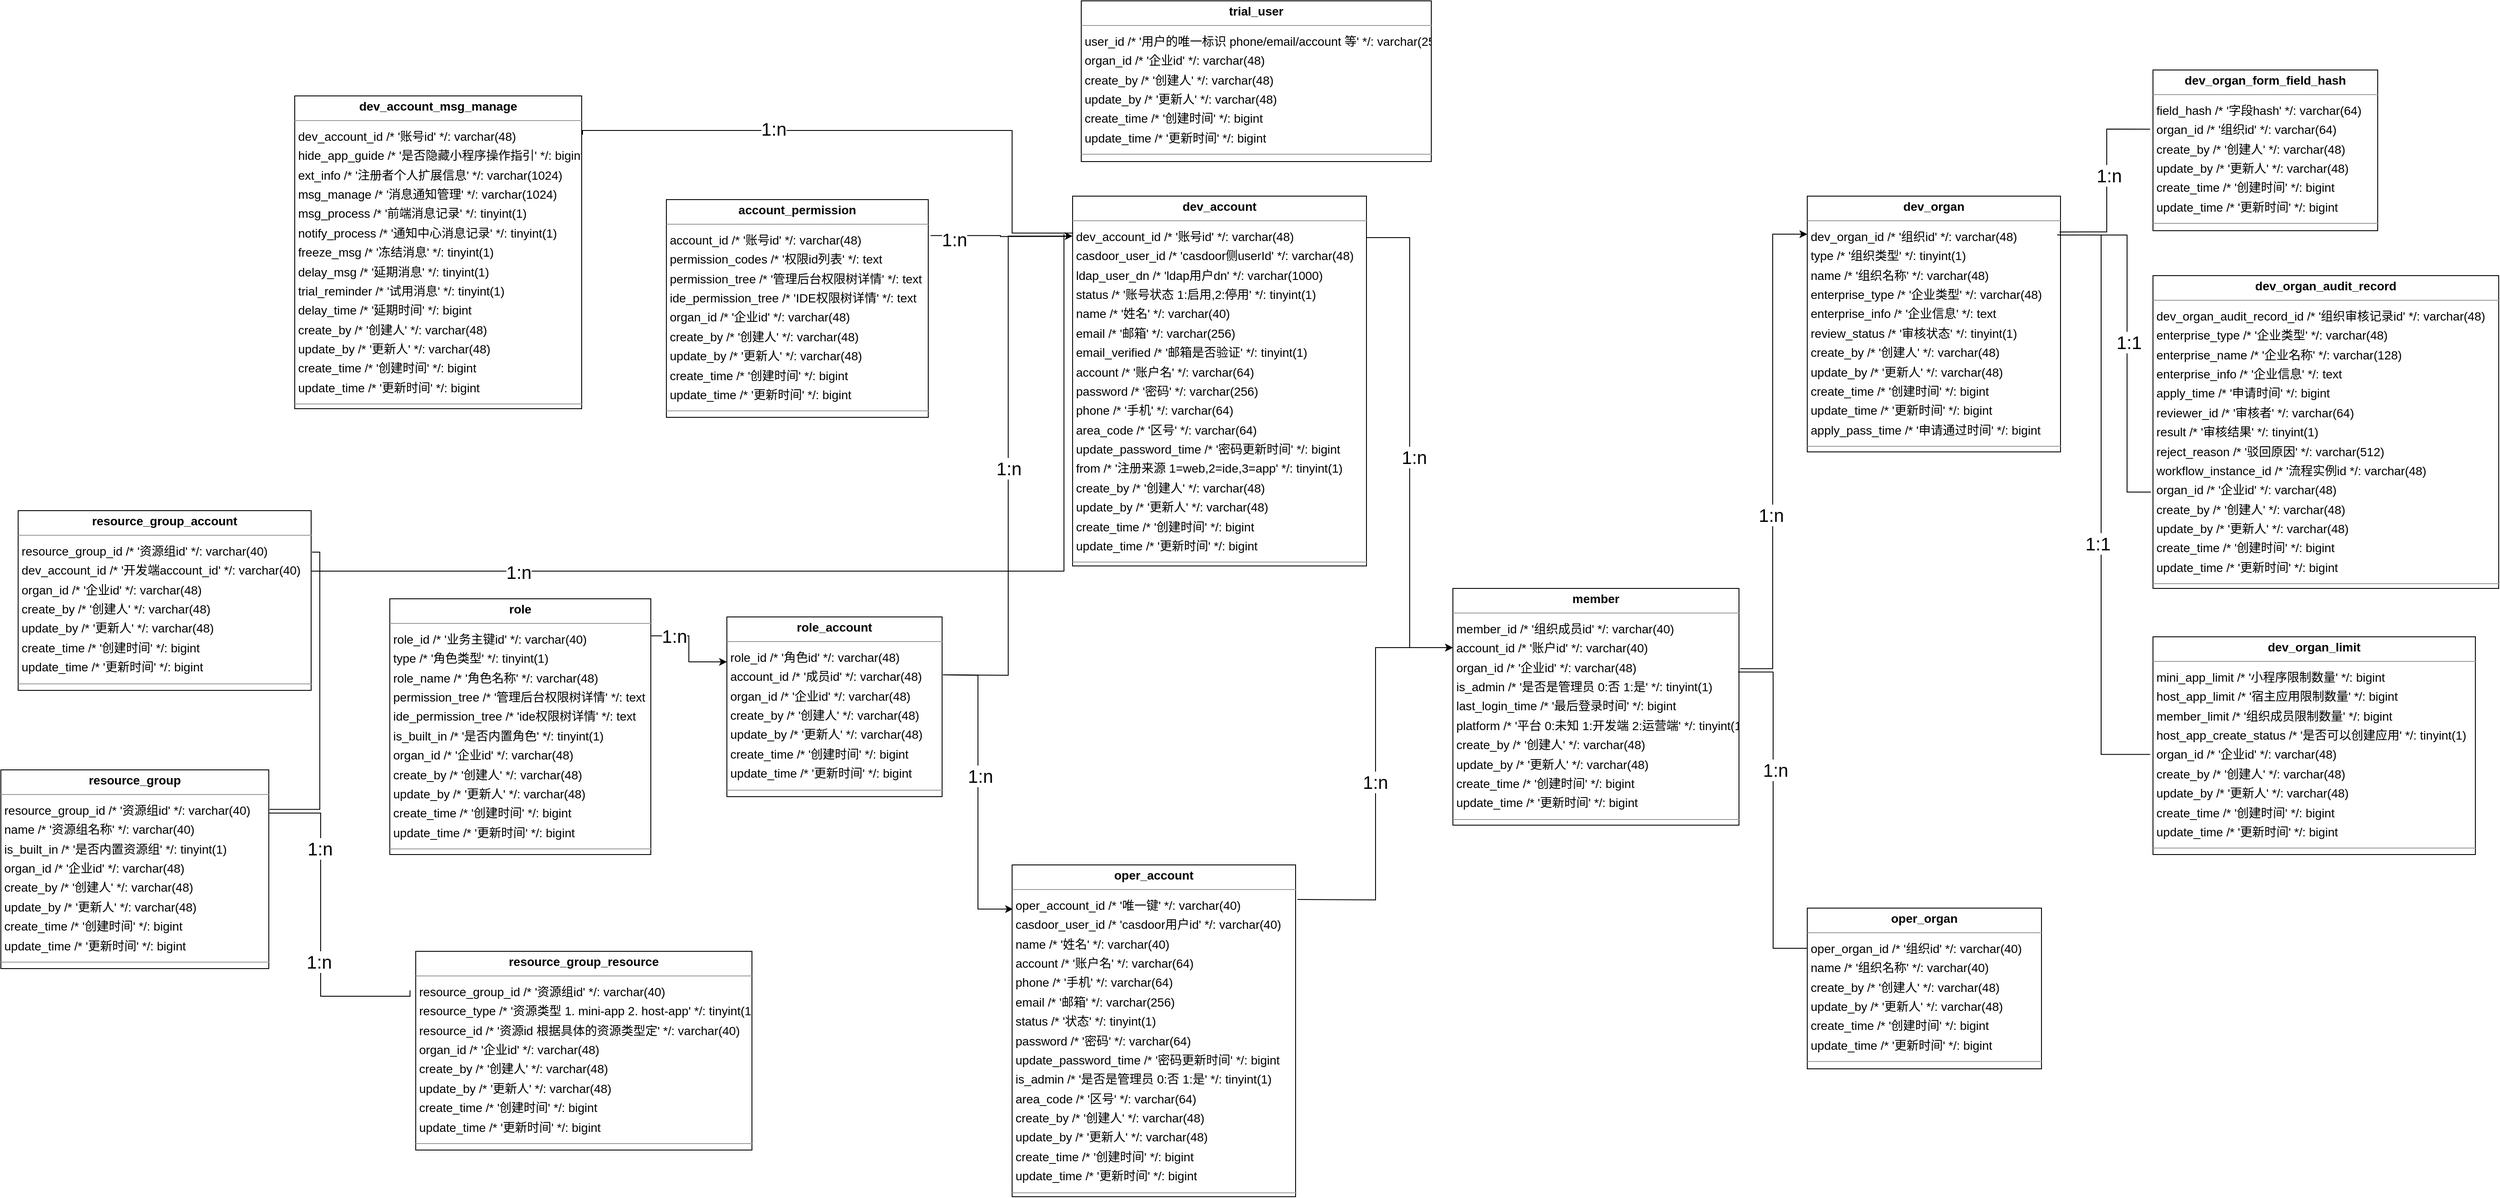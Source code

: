 <mxfile version="21.6.6" type="github">
  <diagram id="X5IN_gq6oQN8mepFH-z5" name="Page-1">
    <mxGraphModel dx="3687" dy="1695" grid="1" gridSize="10" guides="1" tooltips="1" connect="1" arrows="1" fold="1" page="0" pageScale="1" pageWidth="827" pageHeight="1169" background="none" math="0" shadow="0">
      <root>
        <mxCell id="0" />
        <mxCell id="1" parent="0" />
        <mxCell id="node7" value="&lt;p style=&quot;margin:0px;margin-top:4px;text-align:center;&quot;&gt;&lt;b&gt;account_permission&lt;/b&gt;&lt;/p&gt;&lt;hr size=&quot;1&quot;/&gt;&lt;p style=&quot;margin:0 0 0 4px;line-height:1.6;&quot;&gt; account_id  /* &amp;#39;账号id&amp;#39; */: varchar(48)&lt;br/&gt; permission_codes  /* &amp;#39;权限id列表&amp;#39; */: text&lt;br/&gt; permission_tree  /* &amp;#39;管理后台权限树详情&amp;#39; */: text&lt;br/&gt; ide_permission_tree  /* &amp;#39;IDE权限树详情&amp;#39; */: text&lt;br/&gt; organ_id  /* &amp;#39;企业id&amp;#39; */: varchar(48)&lt;br/&gt; create_by  /* &amp;#39;创建人&amp;#39; */: varchar(48)&lt;br/&gt; update_by  /* &amp;#39;更新人&amp;#39; */: varchar(48)&lt;br/&gt; create_time  /* &amp;#39;创建时间&amp;#39; */: bigint&lt;br/&gt; update_time  /* &amp;#39;更新时间&amp;#39; */: bigint&lt;/p&gt;&lt;hr size=&quot;1&quot;/&gt;&lt;p style=&quot;margin:0 0 0 4px;line-height:1.6;&quot;&gt; idd  /* &amp;#39;自增id&amp;#39; */: bigint&lt;/p&gt;" style="verticalAlign=top;align=left;overflow=fill;fontSize=14;fontFamily=Helvetica;html=1;rounded=0;shadow=0;comic=0;labelBackgroundColor=none;strokeWidth=1;" parent="1" vertex="1">
          <mxGeometry x="-900" y="-210" width="303" height="252" as="geometry" />
        </mxCell>
        <mxCell id="node3" value="&lt;p style=&quot;margin:0px;margin-top:4px;text-align:center;&quot;&gt;&lt;b&gt;dev_account&lt;/b&gt;&lt;/p&gt;&lt;hr size=&quot;1&quot;/&gt;&lt;p style=&quot;margin:0 0 0 4px;line-height:1.6;&quot;&gt; dev_account_id  /* &amp;#39;账号id&amp;#39; */: varchar(48)&lt;br/&gt; casdoor_user_id  /* &amp;#39;casdoor侧userId&amp;#39; */: varchar(48)&lt;br/&gt; ldap_user_dn  /* &amp;#39;ldap用户dn&amp;#39; */: varchar(1000)&lt;br/&gt; status  /* &amp;#39;账号状态 1:启用,2:停用&amp;#39; */: tinyint(1)&lt;br/&gt; name  /* &amp;#39;姓名&amp;#39; */: varchar(40)&lt;br/&gt; email  /* &amp;#39;邮箱&amp;#39; */: varchar(256)&lt;br/&gt; email_verified  /* &amp;#39;邮箱是否验证&amp;#39; */: tinyint(1)&lt;br/&gt; account  /* &amp;#39;账户名&amp;#39; */: varchar(64)&lt;br/&gt; password  /* &amp;#39;密码&amp;#39; */: varchar(256)&lt;br/&gt; phone  /* &amp;#39;手机&amp;#39; */: varchar(64)&lt;br/&gt; area_code  /* &amp;#39;区号&amp;#39; */: varchar(64)&lt;br/&gt; update_password_time  /* &amp;#39;密码更新时间&amp;#39; */: bigint&lt;br/&gt; from  /* &amp;#39;注册来源 1=web,2=ide,3=app&amp;#39; */: tinyint(1)&lt;br/&gt; create_by  /* &amp;#39;创建人&amp;#39; */: varchar(48)&lt;br/&gt; update_by  /* &amp;#39;更新人&amp;#39; */: varchar(48)&lt;br/&gt; create_time  /* &amp;#39;创建时间&amp;#39; */: bigint&lt;br/&gt; update_time  /* &amp;#39;更新时间&amp;#39; */: bigint&lt;/p&gt;&lt;hr size=&quot;1&quot;/&gt;&lt;p style=&quot;margin:0 0 0 4px;line-height:1.6;&quot;&gt; idd  /* &amp;#39;自增id&amp;#39; */: bigint&lt;/p&gt;" style="verticalAlign=top;align=left;overflow=fill;fontSize=14;fontFamily=Helvetica;html=1;rounded=0;shadow=0;comic=0;labelBackgroundColor=none;strokeWidth=1;" parent="1" vertex="1">
          <mxGeometry x="-430" y="-214" width="340" height="428" as="geometry" />
        </mxCell>
        <mxCell id="node5" value="&lt;p style=&quot;margin:0px;margin-top:4px;text-align:center;&quot;&gt;&lt;b&gt;dev_account_msg_manage&lt;/b&gt;&lt;/p&gt;&lt;hr size=&quot;1&quot;/&gt;&lt;p style=&quot;margin:0 0 0 4px;line-height:1.6;&quot;&gt; dev_account_id  /* &amp;#39;账号id&amp;#39; */: varchar(48)&lt;br/&gt; hide_app_guide  /* &amp;#39;是否隐藏小程序操作指引&amp;#39; */: bigint&lt;br/&gt; ext_info  /* &amp;#39;注册者个人扩展信息&amp;#39; */: varchar(1024)&lt;br/&gt; msg_manage  /* &amp;#39;消息通知管理&amp;#39; */: varchar(1024)&lt;br/&gt; msg_process  /* &amp;#39;前端消息记录&amp;#39; */: tinyint(1)&lt;br/&gt; notify_process  /* &amp;#39;通知中心消息记录&amp;#39; */: tinyint(1)&lt;br/&gt; freeze_msg  /* &amp;#39;冻结消息&amp;#39; */: tinyint(1)&lt;br/&gt; delay_msg  /* &amp;#39;延期消息&amp;#39; */: tinyint(1)&lt;br/&gt; trial_reminder  /* &amp;#39;试用消息&amp;#39; */: tinyint(1)&lt;br/&gt; delay_time  /* &amp;#39;延期时间&amp;#39; */: bigint&lt;br/&gt; create_by  /* &amp;#39;创建人&amp;#39; */: varchar(48)&lt;br/&gt; update_by  /* &amp;#39;更新人&amp;#39; */: varchar(48)&lt;br/&gt; create_time  /* &amp;#39;创建时间&amp;#39; */: bigint&lt;br/&gt; update_time  /* &amp;#39;更新时间&amp;#39; */: bigint&lt;/p&gt;&lt;hr size=&quot;1&quot;/&gt;&lt;p style=&quot;margin:0 0 0 4px;line-height:1.6;&quot;&gt; idd  /* &amp;#39;自增id&amp;#39; */: bigint&lt;/p&gt;" style="verticalAlign=top;align=left;overflow=fill;fontSize=14;fontFamily=Helvetica;html=1;rounded=0;shadow=0;comic=0;labelBackgroundColor=none;strokeWidth=1;" parent="1" vertex="1">
          <mxGeometry x="-1330" y="-330" width="332" height="362" as="geometry" />
        </mxCell>
        <mxCell id="node14" value="&lt;p style=&quot;margin:0px;margin-top:4px;text-align:center;&quot;&gt;&lt;b&gt;dev_organ&lt;/b&gt;&lt;/p&gt;&lt;hr size=&quot;1&quot;/&gt;&lt;p style=&quot;margin:0 0 0 4px;line-height:1.6;&quot;&gt; dev_organ_id  /* &amp;#39;组织id&amp;#39; */: varchar(48)&lt;br/&gt; type  /* &amp;#39;组织类型&amp;#39; */: tinyint(1)&lt;br/&gt; name  /* &amp;#39;组织名称&amp;#39; */: varchar(48)&lt;br/&gt; enterprise_type  /* &amp;#39;企业类型&amp;#39; */: varchar(48)&lt;br/&gt; enterprise_info  /* &amp;#39;企业信息&amp;#39; */: text&lt;br/&gt; review_status  /* &amp;#39;审核状态&amp;#39; */: tinyint(1)&lt;br/&gt; create_by  /* &amp;#39;创建人&amp;#39; */: varchar(48)&lt;br/&gt; update_by  /* &amp;#39;更新人&amp;#39; */: varchar(48)&lt;br/&gt; create_time  /* &amp;#39;创建时间&amp;#39; */: bigint&lt;br/&gt; update_time  /* &amp;#39;更新时间&amp;#39; */: bigint&lt;br/&gt; apply_pass_time  /* &amp;#39;申请通过时间&amp;#39; */: bigint&lt;/p&gt;&lt;hr size=&quot;1&quot;/&gt;&lt;p style=&quot;margin:0 0 0 4px;line-height:1.6;&quot;&gt; idd  /* &amp;#39;自增id&amp;#39; */: bigint&lt;/p&gt;" style="verticalAlign=top;align=left;overflow=fill;fontSize=14;fontFamily=Helvetica;html=1;rounded=0;shadow=0;comic=0;labelBackgroundColor=none;strokeWidth=1;" parent="1" vertex="1">
          <mxGeometry x="420" y="-214" width="293" height="296" as="geometry" />
        </mxCell>
        <mxCell id="node6" value="&lt;p style=&quot;margin:0px;margin-top:4px;text-align:center;&quot;&gt;&lt;b&gt;dev_organ_audit_record&lt;/b&gt;&lt;/p&gt;&lt;hr size=&quot;1&quot;/&gt;&lt;p style=&quot;margin:0 0 0 4px;line-height:1.6;&quot;&gt; dev_organ_audit_record_id  /* &amp;#39;组织审核记录id&amp;#39; */: varchar(48)&lt;br/&gt; enterprise_type  /* &amp;#39;企业类型&amp;#39; */: varchar(48)&lt;br/&gt; enterprise_name  /* &amp;#39;企业名称&amp;#39; */: varchar(128)&lt;br/&gt; enterprise_info  /* &amp;#39;企业信息&amp;#39; */: text&lt;br/&gt; apply_time  /* &amp;#39;申请时间&amp;#39; */: bigint&lt;br/&gt; reviewer_id  /* &amp;#39;审核者&amp;#39; */: varchar(64)&lt;br/&gt; result  /* &amp;#39;审核结果&amp;#39; */: tinyint(1)&lt;br/&gt; reject_reason  /* &amp;#39;驳回原因&amp;#39; */: varchar(512)&lt;br/&gt; workflow_instance_id  /* &amp;#39;流程实例id */: varchar(48)&lt;br/&gt; organ_id  /* &amp;#39;企业id&amp;#39; */: varchar(48)&lt;br/&gt; create_by  /* &amp;#39;创建人&amp;#39; */: varchar(48)&lt;br/&gt; update_by  /* &amp;#39;更新人&amp;#39; */: varchar(48)&lt;br/&gt; create_time  /* &amp;#39;创建时间&amp;#39; */: bigint&lt;br/&gt; update_time  /* &amp;#39;更新时间&amp;#39; */: bigint&lt;/p&gt;&lt;hr size=&quot;1&quot;/&gt;&lt;p style=&quot;margin:0 0 0 4px;line-height:1.6;&quot;&gt; idd  /* &amp;#39;自增id&amp;#39; */: bigint&lt;/p&gt;" style="verticalAlign=top;align=left;overflow=fill;fontSize=14;fontFamily=Helvetica;html=1;rounded=0;shadow=0;comic=0;labelBackgroundColor=none;strokeWidth=1;" parent="1" vertex="1">
          <mxGeometry x="820" y="-122" width="400" height="362" as="geometry" />
        </mxCell>
        <mxCell id="node13" value="&lt;p style=&quot;margin:0px;margin-top:4px;text-align:center;&quot;&gt;&lt;b&gt;dev_organ_form_field_hash&lt;/b&gt;&lt;/p&gt;&lt;hr size=&quot;1&quot;/&gt;&lt;p style=&quot;margin:0 0 0 4px;line-height:1.6;&quot;&gt; field_hash  /* &amp;#39;字段hash&amp;#39; */: varchar(64)&lt;br/&gt; organ_id  /* &amp;#39;组织id&amp;#39; */: varchar(64)&lt;br/&gt; create_by  /* &amp;#39;创建人&amp;#39; */: varchar(48)&lt;br/&gt; update_by  /* &amp;#39;更新人&amp;#39; */: varchar(48)&lt;br/&gt; create_time  /* &amp;#39;创建时间&amp;#39; */: bigint&lt;br/&gt; update_time  /* &amp;#39;更新时间&amp;#39; */: bigint&lt;/p&gt;&lt;hr size=&quot;1&quot;/&gt;&lt;p style=&quot;margin:0 0 0 4px;line-height:1.6;&quot;&gt; idd  /* &amp;#39;自增id&amp;#39; */: bigint&lt;/p&gt;" style="verticalAlign=top;align=left;overflow=fill;fontSize=14;fontFamily=Helvetica;html=1;rounded=0;shadow=0;comic=0;labelBackgroundColor=none;strokeWidth=1;" parent="1" vertex="1">
          <mxGeometry x="820" y="-360" width="260" height="186" as="geometry" />
        </mxCell>
        <mxCell id="node0" value="&lt;p style=&quot;margin:0px;margin-top:4px;text-align:center;&quot;&gt;&lt;b&gt;dev_organ_limit&lt;/b&gt;&lt;/p&gt;&lt;hr size=&quot;1&quot;/&gt;&lt;p style=&quot;margin:0 0 0 4px;line-height:1.6;&quot;&gt; mini_app_limit  /* &amp;#39;小程序限制数量&amp;#39; */: bigint&lt;br/&gt; host_app_limit  /* &amp;#39;宿主应用限制数量&amp;#39; */: bigint&lt;br/&gt; member_limit  /* &amp;#39;组织成员限制数量&amp;#39; */: bigint&lt;br/&gt; host_app_create_status  /* &amp;#39;是否可以创建应用&amp;#39; */: tinyint(1)&lt;br/&gt; organ_id  /* &amp;#39;企业id&amp;#39; */: varchar(48)&lt;br/&gt; create_by  /* &amp;#39;创建人&amp;#39; */: varchar(48)&lt;br/&gt; update_by  /* &amp;#39;更新人&amp;#39; */: varchar(48)&lt;br/&gt; create_time  /* &amp;#39;创建时间&amp;#39; */: bigint&lt;br/&gt; update_time  /* &amp;#39;更新时间&amp;#39; */: bigint&lt;/p&gt;&lt;hr size=&quot;1&quot;/&gt;&lt;p style=&quot;margin:0 0 0 4px;line-height:1.6;&quot;&gt; idd  /* &amp;#39;自增id&amp;#39; */: bigint&lt;/p&gt;" style="verticalAlign=top;align=left;overflow=fill;fontSize=14;fontFamily=Helvetica;html=1;rounded=0;shadow=0;comic=0;labelBackgroundColor=none;strokeWidth=1;" parent="1" vertex="1">
          <mxGeometry x="820" y="296" width="373" height="252" as="geometry" />
        </mxCell>
        <mxCell id="node4" value="&lt;p style=&quot;margin:0px;margin-top:4px;text-align:center;&quot;&gt;&lt;b&gt;member&lt;/b&gt;&lt;/p&gt;&lt;hr size=&quot;1&quot;/&gt;&lt;p style=&quot;margin:0 0 0 4px;line-height:1.6;&quot;&gt; member_id  /* &amp;#39;组织成员id&amp;#39; */: varchar(40)&lt;br/&gt; account_id  /* &amp;#39;账户id&amp;#39; */: varchar(40)&lt;br/&gt; organ_id  /* &amp;#39;企业id&amp;#39; */: varchar(48)&lt;br/&gt; is_admin  /* &amp;#39;是否是管理员 0:否 1:是&amp;#39; */: tinyint(1)&lt;br/&gt; last_login_time  /* &amp;#39;最后登录时间&amp;#39; */: bigint&lt;br/&gt; platform  /* &amp;#39;平台 0:未知 1:开发端 2:运营端&amp;#39; */: tinyint(1)&lt;br/&gt; create_by  /* &amp;#39;创建人&amp;#39; */: varchar(48)&lt;br/&gt; update_by  /* &amp;#39;更新人&amp;#39; */: varchar(48)&lt;br/&gt; create_time  /* &amp;#39;创建时间&amp;#39; */: bigint&lt;br/&gt; update_time  /* &amp;#39;更新时间&amp;#39; */: bigint&lt;/p&gt;&lt;hr size=&quot;1&quot;/&gt;&lt;p style=&quot;margin:0 0 0 4px;line-height:1.6;&quot;&gt; idd  /* &amp;#39;自增id&amp;#39; */: bigint&lt;/p&gt;" style="verticalAlign=top;align=left;overflow=fill;fontSize=14;fontFamily=Helvetica;html=1;rounded=0;shadow=0;comic=0;labelBackgroundColor=none;strokeWidth=1;" parent="1" vertex="1">
          <mxGeometry x="10" y="240" width="331" height="274" as="geometry" />
        </mxCell>
        <mxCell id="node2" value="&lt;p style=&quot;margin:0px;margin-top:4px;text-align:center;&quot;&gt;&lt;b&gt;oper_account&lt;/b&gt;&lt;/p&gt;&lt;hr size=&quot;1&quot;/&gt;&lt;p style=&quot;margin:0 0 0 4px;line-height:1.6;&quot;&gt; oper_account_id  /* &amp;#39;唯一键&amp;#39; */: varchar(40)&lt;br/&gt; casdoor_user_id  /* &amp;#39;casdoor用户id&amp;#39; */: varchar(40)&lt;br/&gt; name  /* &amp;#39;姓名&amp;#39; */: varchar(40)&lt;br/&gt; account  /* &amp;#39;账户名&amp;#39; */: varchar(64)&lt;br/&gt; phone  /* &amp;#39;手机&amp;#39; */: varchar(64)&lt;br/&gt; email  /* &amp;#39;邮箱&amp;#39; */: varchar(256)&lt;br/&gt; status  /* &amp;#39;状态&amp;#39; */: tinyint(1)&lt;br/&gt; password  /* &amp;#39;密码&amp;#39; */: varchar(64)&lt;br/&gt; update_password_time  /* &amp;#39;密码更新时间&amp;#39; */: bigint&lt;br/&gt; is_admin  /* &amp;#39;是否是管理员 0:否 1:是&amp;#39; */: tinyint(1)&lt;br/&gt; area_code  /* &amp;#39;区号&amp;#39; */: varchar(64)&lt;br/&gt; create_by  /* &amp;#39;创建人&amp;#39; */: varchar(48)&lt;br/&gt; update_by  /* &amp;#39;更新人&amp;#39; */: varchar(48)&lt;br/&gt; create_time  /* &amp;#39;创建时间&amp;#39; */: bigint&lt;br/&gt; update_time  /* &amp;#39;更新时间&amp;#39; */: bigint&lt;/p&gt;&lt;hr size=&quot;1&quot;/&gt;&lt;p style=&quot;margin:0 0 0 4px;line-height:1.6;&quot;&gt; idd  /* &amp;#39;自增id&amp;#39; */: bigint&lt;/p&gt;" style="verticalAlign=top;align=left;overflow=fill;fontSize=14;fontFamily=Helvetica;html=1;rounded=0;shadow=0;comic=0;labelBackgroundColor=none;strokeWidth=1;" parent="1" vertex="1">
          <mxGeometry x="-500" y="560" width="328" height="384" as="geometry" />
        </mxCell>
        <mxCell id="node10" value="&lt;p style=&quot;margin:0px;margin-top:4px;text-align:center;&quot;&gt;&lt;b&gt;oper_organ&lt;/b&gt;&lt;/p&gt;&lt;hr size=&quot;1&quot;/&gt;&lt;p style=&quot;margin:0 0 0 4px;line-height:1.6;&quot;&gt; oper_organ_id  /* &amp;#39;组织id&amp;#39; */: varchar(40)&lt;br/&gt; name  /* &amp;#39;组织名称&amp;#39; */: varchar(40)&lt;br/&gt; create_by  /* &amp;#39;创建人&amp;#39; */: varchar(48)&lt;br/&gt; update_by  /* &amp;#39;更新人&amp;#39; */: varchar(48)&lt;br/&gt; create_time  /* &amp;#39;创建时间&amp;#39; */: bigint&lt;br/&gt; update_time  /* &amp;#39;更新时间&amp;#39; */: bigint&lt;/p&gt;&lt;hr size=&quot;1&quot;/&gt;&lt;p style=&quot;margin:0 0 0 4px;line-height:1.6;&quot;&gt; idd  /* &amp;#39;自增id&amp;#39; */: bigint&lt;/p&gt;" style="verticalAlign=top;align=left;overflow=fill;fontSize=14;fontFamily=Helvetica;html=1;rounded=0;shadow=0;comic=0;labelBackgroundColor=none;strokeWidth=1;" parent="1" vertex="1">
          <mxGeometry x="420" y="610" width="271" height="186" as="geometry" />
        </mxCell>
        <mxCell id="node8" value="&lt;p style=&quot;margin:0px;margin-top:4px;text-align:center;&quot;&gt;&lt;b&gt;resource_group&lt;/b&gt;&lt;/p&gt;&lt;hr size=&quot;1&quot;/&gt;&lt;p style=&quot;margin:0 0 0 4px;line-height:1.6;&quot;&gt; resource_group_id  /* &amp;#39;资源组id&amp;#39; */: varchar(40)&lt;br/&gt; name  /* &amp;#39;资源组名称&amp;#39; */: varchar(40)&lt;br/&gt; is_built_in  /* &amp;#39;是否内置资源组&amp;#39; */: tinyint(1)&lt;br/&gt; organ_id  /* &amp;#39;企业id&amp;#39; */: varchar(48)&lt;br/&gt; create_by  /* &amp;#39;创建人&amp;#39; */: varchar(48)&lt;br/&gt; update_by  /* &amp;#39;更新人&amp;#39; */: varchar(48)&lt;br/&gt; create_time  /* &amp;#39;创建时间&amp;#39; */: bigint&lt;br/&gt; update_time  /* &amp;#39;更新时间&amp;#39; */: bigint&lt;/p&gt;&lt;hr size=&quot;1&quot;/&gt;&lt;p style=&quot;margin:0 0 0 4px;line-height:1.6;&quot;&gt; idd  /* &amp;#39;自增id&amp;#39; */: bigint&lt;/p&gt;" style="verticalAlign=top;align=left;overflow=fill;fontSize=14;fontFamily=Helvetica;html=1;rounded=0;shadow=0;comic=0;labelBackgroundColor=none;strokeWidth=1;" parent="1" vertex="1">
          <mxGeometry x="-1670" y="450" width="310" height="230" as="geometry" />
        </mxCell>
        <mxCell id="node12" value="&lt;p style=&quot;margin:0px;margin-top:4px;text-align:center;&quot;&gt;&lt;b&gt;resource_group_account&lt;/b&gt;&lt;/p&gt;&lt;hr size=&quot;1&quot;/&gt;&lt;p style=&quot;margin:0 0 0 4px;line-height:1.6;&quot;&gt; resource_group_id  /* &amp;#39;资源组id&amp;#39; */: varchar(40)&lt;br/&gt; dev_account_id  /* &amp;#39;开发端account_id&amp;#39; */: varchar(40)&lt;br/&gt; organ_id  /* &amp;#39;企业id&amp;#39; */: varchar(48)&lt;br/&gt; create_by  /* &amp;#39;创建人&amp;#39; */: varchar(48)&lt;br/&gt; update_by  /* &amp;#39;更新人&amp;#39; */: varchar(48)&lt;br/&gt; create_time  /* &amp;#39;创建时间&amp;#39; */: bigint&lt;br/&gt; update_time  /* &amp;#39;更新时间&amp;#39; */: bigint&lt;/p&gt;&lt;hr size=&quot;1&quot;/&gt;&lt;p style=&quot;margin:0 0 0 4px;line-height:1.6;&quot;&gt; idd  /* &amp;#39;自增id&amp;#39; */: bigint&lt;/p&gt;" style="verticalAlign=top;align=left;overflow=fill;fontSize=14;fontFamily=Helvetica;html=1;rounded=0;shadow=0;comic=0;labelBackgroundColor=none;strokeWidth=1;" parent="1" vertex="1">
          <mxGeometry x="-1650" y="150" width="339" height="208" as="geometry" />
        </mxCell>
        <mxCell id="node1" value="&lt;p style=&quot;margin:0px;margin-top:4px;text-align:center;&quot;&gt;&lt;b&gt;resource_group_resource&lt;/b&gt;&lt;/p&gt;&lt;hr size=&quot;1&quot;/&gt;&lt;p style=&quot;margin:0 0 0 4px;line-height:1.6;&quot;&gt; resource_group_id  /* &amp;#39;资源组id&amp;#39; */: varchar(40)&lt;br/&gt; resource_type  /* &amp;#39;资源类型 1. mini-app 2. host-app&amp;#39; */: tinyint(1)&lt;br/&gt; resource_id  /* &amp;#39;资源id 根据具体的资源类型定&amp;#39; */: varchar(40)&lt;br/&gt; organ_id  /* &amp;#39;企业id&amp;#39; */: varchar(48)&lt;br/&gt; create_by  /* &amp;#39;创建人&amp;#39; */: varchar(48)&lt;br/&gt; update_by  /* &amp;#39;更新人&amp;#39; */: varchar(48)&lt;br/&gt; create_time  /* &amp;#39;创建时间&amp;#39; */: bigint&lt;br/&gt; update_time  /* &amp;#39;更新时间&amp;#39; */: bigint&lt;/p&gt;&lt;hr size=&quot;1&quot;/&gt;&lt;p style=&quot;margin:0 0 0 4px;line-height:1.6;&quot;&gt; idd  /* &amp;#39;自增id&amp;#39; */: bigint&lt;/p&gt;" style="verticalAlign=top;align=left;overflow=fill;fontSize=14;fontFamily=Helvetica;html=1;rounded=0;shadow=0;comic=0;labelBackgroundColor=none;strokeWidth=1;" parent="1" vertex="1">
          <mxGeometry x="-1190" y="660" width="389" height="230" as="geometry" />
        </mxCell>
        <mxCell id="node15" value="&lt;p style=&quot;margin:0px;margin-top:4px;text-align:center;&quot;&gt;&lt;b&gt;role&lt;/b&gt;&lt;/p&gt;&lt;hr size=&quot;1&quot;/&gt;&lt;p style=&quot;margin:0 0 0 4px;line-height:1.6;&quot;&gt; role_id  /* &amp;#39;业务主键id&amp;#39; */: varchar(40)&lt;br/&gt; type  /* &amp;#39;角色类型&amp;#39; */: tinyint(1)&lt;br/&gt; role_name  /* &amp;#39;角色名称&amp;#39; */: varchar(48)&lt;br/&gt; permission_tree  /* &amp;#39;管理后台权限树详情&amp;#39; */: text&lt;br/&gt; ide_permission_tree  /* &amp;#39;ide权限树详情&amp;#39; */: text&lt;br/&gt; is_built_in  /* &amp;#39;是否内置角色&amp;#39; */: tinyint(1)&lt;br/&gt; organ_id  /* &amp;#39;企业id&amp;#39; */: varchar(48)&lt;br/&gt; create_by  /* &amp;#39;创建人&amp;#39; */: varchar(48)&lt;br/&gt; update_by  /* &amp;#39;更新人&amp;#39; */: varchar(48)&lt;br/&gt; create_time  /* &amp;#39;创建时间&amp;#39; */: bigint&lt;br/&gt; update_time  /* &amp;#39;更新时间&amp;#39; */: bigint&lt;/p&gt;&lt;hr size=&quot;1&quot;/&gt;&lt;p style=&quot;margin:0 0 0 4px;line-height:1.6;&quot;&gt; idd  /* &amp;#39;自增id&amp;#39; */: bigint&lt;/p&gt;" style="verticalAlign=top;align=left;overflow=fill;fontSize=14;fontFamily=Helvetica;html=1;rounded=0;shadow=0;comic=0;labelBackgroundColor=none;strokeWidth=1;" parent="1" vertex="1">
          <mxGeometry x="-1220" y="252" width="302" height="296" as="geometry" />
        </mxCell>
        <mxCell id="node11" value="&lt;p style=&quot;margin:0px;margin-top:4px;text-align:center;&quot;&gt;&lt;b&gt;role_account&lt;/b&gt;&lt;/p&gt;&lt;hr size=&quot;1&quot;/&gt;&lt;p style=&quot;margin:0 0 0 4px;line-height:1.6;&quot;&gt; role_id  /* &amp;#39;角色id&amp;#39; */: varchar(48)&lt;br/&gt; account_id  /* &amp;#39;成员id&amp;#39; */: varchar(48)&lt;br/&gt; organ_id  /* &amp;#39;企业id&amp;#39; */: varchar(48)&lt;br/&gt; create_by  /* &amp;#39;创建人&amp;#39; */: varchar(48)&lt;br/&gt; update_by  /* &amp;#39;更新人&amp;#39; */: varchar(48)&lt;br/&gt; create_time  /* &amp;#39;创建时间&amp;#39; */: bigint&lt;br/&gt; update_time  /* &amp;#39;更新时间&amp;#39; */: bigint&lt;/p&gt;&lt;hr size=&quot;1&quot;/&gt;&lt;p style=&quot;margin:0 0 0 4px;line-height:1.6;&quot;&gt; idd  /* &amp;#39;自增id&amp;#39; */: bigint&lt;/p&gt;" style="verticalAlign=top;align=left;overflow=fill;fontSize=14;fontFamily=Helvetica;html=1;rounded=0;shadow=0;comic=0;labelBackgroundColor=none;strokeWidth=1;" parent="1" vertex="1">
          <mxGeometry x="-830" y="273" width="249" height="208" as="geometry" />
        </mxCell>
        <mxCell id="node9" value="&lt;p style=&quot;margin:0px;margin-top:4px;text-align:center;&quot;&gt;&lt;b&gt;trial_user&lt;/b&gt;&lt;/p&gt;&lt;hr size=&quot;1&quot;/&gt;&lt;p style=&quot;margin:0 0 0 4px;line-height:1.6;&quot;&gt; user_id  /* &amp;#39;用户的唯一标识 phone/email/account 等&amp;#39; */: varchar(256)&lt;br/&gt; organ_id  /* &amp;#39;企业id&amp;#39; */: varchar(48)&lt;br/&gt; create_by  /* &amp;#39;创建人&amp;#39; */: varchar(48)&lt;br/&gt; update_by  /* &amp;#39;更新人&amp;#39; */: varchar(48)&lt;br/&gt; create_time  /* &amp;#39;创建时间&amp;#39; */: bigint&lt;br/&gt; update_time  /* &amp;#39;更新时间&amp;#39; */: bigint&lt;/p&gt;&lt;hr size=&quot;1&quot;/&gt;&lt;p style=&quot;margin:0 0 0 4px;line-height:1.6;&quot;&gt; idd  /* &amp;#39;自增id&amp;#39; */: bigint&lt;/p&gt;" style="verticalAlign=top;align=left;overflow=fill;fontSize=14;fontFamily=Helvetica;html=1;rounded=0;shadow=0;comic=0;labelBackgroundColor=none;strokeWidth=1;" parent="1" vertex="1">
          <mxGeometry x="-420" y="-440" width="405" height="186" as="geometry" />
        </mxCell>
        <mxCell id="DvVW8LaeUs5PbeJUIla2-3" value="" style="endArrow=classic;html=1;rounded=0;edgeStyle=orthogonalEdgeStyle;entryX=0;entryY=0.25;entryDx=0;entryDy=0;" edge="1" parent="1" target="node4">
          <mxGeometry width="50" height="50" relative="1" as="geometry">
            <mxPoint x="-90" y="-180" as="sourcePoint" />
            <mxPoint x="20" y="-170" as="targetPoint" />
            <Array as="points">
              <mxPoint x="-40" y="-166" />
              <mxPoint x="-40" y="309" />
            </Array>
          </mxGeometry>
        </mxCell>
        <mxCell id="DvVW8LaeUs5PbeJUIla2-6" value="1:n" style="edgeLabel;html=1;align=center;verticalAlign=middle;resizable=0;points=[];fontSize=21;" vertex="1" connectable="0" parent="DvVW8LaeUs5PbeJUIla2-3">
          <mxGeometry x="0.08" y="5" relative="1" as="geometry">
            <mxPoint as="offset" />
          </mxGeometry>
        </mxCell>
        <mxCell id="DvVW8LaeUs5PbeJUIla2-4" value="" style="endArrow=classic;html=1;rounded=0;edgeStyle=orthogonalEdgeStyle;exitX=1.004;exitY=0.339;exitDx=0;exitDy=0;exitPerimeter=0;" edge="1" parent="1" source="node4">
          <mxGeometry width="50" height="50" relative="1" as="geometry">
            <mxPoint x="350" y="320" as="sourcePoint" />
            <mxPoint x="420" y="-170" as="targetPoint" />
            <Array as="points">
              <mxPoint x="380" y="333" />
              <mxPoint x="380" y="-170" />
              <mxPoint x="420" y="-170" />
            </Array>
          </mxGeometry>
        </mxCell>
        <mxCell id="DvVW8LaeUs5PbeJUIla2-7" value="1:n" style="edgeLabel;html=1;align=center;verticalAlign=middle;resizable=0;points=[];fontSize=21;" vertex="1" connectable="0" parent="DvVW8LaeUs5PbeJUIla2-4">
          <mxGeometry x="-0.256" y="2" relative="1" as="geometry">
            <mxPoint as="offset" />
          </mxGeometry>
        </mxCell>
        <mxCell id="DvVW8LaeUs5PbeJUIla2-8" value="" style="endArrow=classic;html=1;rounded=0;edgeStyle=orthogonalEdgeStyle;entryX=0;entryY=0.25;entryDx=0;entryDy=0;" edge="1" parent="1" target="node4">
          <mxGeometry width="50" height="50" relative="1" as="geometry">
            <mxPoint x="-170" y="600" as="sourcePoint" />
            <mxPoint x="-110" y="550" as="targetPoint" />
          </mxGeometry>
        </mxCell>
        <mxCell id="DvVW8LaeUs5PbeJUIla2-9" value="1:n" style="edgeLabel;html=1;align=center;verticalAlign=middle;resizable=0;points=[];fontSize=21;" vertex="1" connectable="0" parent="DvVW8LaeUs5PbeJUIla2-8">
          <mxGeometry x="-0.036" y="1" relative="1" as="geometry">
            <mxPoint as="offset" />
          </mxGeometry>
        </mxCell>
        <mxCell id="DvVW8LaeUs5PbeJUIla2-10" value="" style="endArrow=classic;html=1;rounded=0;edgeStyle=orthogonalEdgeStyle;entryX=0;entryY=0.108;entryDx=0;entryDy=0;entryPerimeter=0;shadow=0;startFill=1;" edge="1" parent="1" target="node3">
          <mxGeometry width="50" height="50" relative="1" as="geometry">
            <mxPoint x="-580" y="340" as="sourcePoint" />
            <mxPoint x="-470" y="-150" as="targetPoint" />
          </mxGeometry>
        </mxCell>
        <mxCell id="DvVW8LaeUs5PbeJUIla2-12" value="1:n" style="edgeLabel;html=1;align=center;verticalAlign=middle;resizable=0;points=[];fontSize=21;" vertex="1" connectable="0" parent="DvVW8LaeUs5PbeJUIla2-10">
          <mxGeometry x="-0.042" relative="1" as="geometry">
            <mxPoint as="offset" />
          </mxGeometry>
        </mxCell>
        <mxCell id="DvVW8LaeUs5PbeJUIla2-13" value="" style="endArrow=classic;html=1;rounded=0;edgeStyle=orthogonalEdgeStyle;entryX=0;entryY=0.25;entryDx=0;entryDy=0;exitX=1.002;exitY=0.145;exitDx=0;exitDy=0;exitPerimeter=0;" edge="1" parent="1" source="node15" target="node11">
          <mxGeometry width="50" height="50" relative="1" as="geometry">
            <mxPoint x="-930" y="180" as="sourcePoint" />
            <mxPoint x="-880" y="130" as="targetPoint" />
          </mxGeometry>
        </mxCell>
        <mxCell id="DvVW8LaeUs5PbeJUIla2-14" value="1:n" style="edgeLabel;html=1;align=center;verticalAlign=middle;resizable=0;points=[];fontSize=21;" vertex="1" connectable="0" parent="DvVW8LaeUs5PbeJUIla2-13">
          <mxGeometry x="-0.552" relative="1" as="geometry">
            <mxPoint as="offset" />
          </mxGeometry>
        </mxCell>
        <mxCell id="DvVW8LaeUs5PbeJUIla2-15" value="" style="endArrow=classic;html=1;rounded=0;edgeStyle=orthogonalEdgeStyle;entryX=0.003;entryY=0.133;entryDx=0;entryDy=0;entryPerimeter=0;" edge="1" parent="1" target="node2">
          <mxGeometry width="50" height="50" relative="1" as="geometry">
            <mxPoint x="-580" y="340" as="sourcePoint" />
            <mxPoint x="-520" y="620" as="targetPoint" />
          </mxGeometry>
        </mxCell>
        <mxCell id="DvVW8LaeUs5PbeJUIla2-16" value="1:n" style="edgeLabel;html=1;align=center;verticalAlign=middle;resizable=0;points=[];fontSize=21;" vertex="1" connectable="0" parent="DvVW8LaeUs5PbeJUIla2-15">
          <mxGeometry x="-0.11" y="2" relative="1" as="geometry">
            <mxPoint as="offset" />
          </mxGeometry>
        </mxCell>
        <mxCell id="DvVW8LaeUs5PbeJUIla2-18" value="" style="endArrow=none;html=1;rounded=0;edgeStyle=orthogonalEdgeStyle;entryX=-0.009;entryY=0.109;entryDx=0;entryDy=0;entryPerimeter=0;exitX=1.009;exitY=0.165;exitDx=0;exitDy=0;exitPerimeter=0;" edge="1" parent="1" source="node7" target="node3">
          <mxGeometry width="50" height="50" relative="1" as="geometry">
            <mxPoint x="-1080" y="20" as="sourcePoint" />
            <mxPoint x="-910" y="-80" as="targetPoint" />
          </mxGeometry>
        </mxCell>
        <mxCell id="DvVW8LaeUs5PbeJUIla2-19" value="1:n" style="edgeLabel;html=1;align=center;verticalAlign=middle;resizable=0;points=[];fontSize=21;" vertex="1" connectable="0" parent="DvVW8LaeUs5PbeJUIla2-18">
          <mxGeometry x="-0.661" y="-4" relative="1" as="geometry">
            <mxPoint as="offset" />
          </mxGeometry>
        </mxCell>
        <mxCell id="DvVW8LaeUs5PbeJUIla2-20" value="" style="endArrow=none;html=1;rounded=0;edgeStyle=orthogonalEdgeStyle;entryX=0.002;entryY=0.1;entryDx=0;entryDy=0;entryPerimeter=0;exitX=1.003;exitY=0.124;exitDx=0;exitDy=0;exitPerimeter=0;" edge="1" parent="1" source="node5" target="node3">
          <mxGeometry width="50" height="50" relative="1" as="geometry">
            <mxPoint x="-980" y="-290" as="sourcePoint" />
            <mxPoint x="-730" y="-380" as="targetPoint" />
            <Array as="points">
              <mxPoint x="-997" y="-290" />
              <mxPoint x="-500" y="-290" />
              <mxPoint x="-500" y="-171" />
            </Array>
          </mxGeometry>
        </mxCell>
        <mxCell id="DvVW8LaeUs5PbeJUIla2-21" value="1:n" style="edgeLabel;html=1;align=center;verticalAlign=middle;resizable=0;points=[];fontSize=21;" vertex="1" connectable="0" parent="DvVW8LaeUs5PbeJUIla2-20">
          <mxGeometry x="-0.347" y="2" relative="1" as="geometry">
            <mxPoint as="offset" />
          </mxGeometry>
        </mxCell>
        <mxCell id="DvVW8LaeUs5PbeJUIla2-22" value="" style="endArrow=none;html=1;rounded=0;edgeStyle=orthogonalEdgeStyle;exitX=-0.017;exitY=0.197;exitDx=0;exitDy=0;exitPerimeter=0;" edge="1" parent="1" source="node1">
          <mxGeometry width="50" height="50" relative="1" as="geometry">
            <mxPoint x="-1860" y="30" as="sourcePoint" />
            <mxPoint x="-1360" y="500" as="targetPoint" />
            <Array as="points">
              <mxPoint x="-1197" y="712" />
              <mxPoint x="-1300" y="712" />
              <mxPoint x="-1300" y="500" />
            </Array>
          </mxGeometry>
        </mxCell>
        <mxCell id="DvVW8LaeUs5PbeJUIla2-23" value="1:n" style="edgeLabel;html=1;align=center;verticalAlign=middle;resizable=0;points=[];fontSize=21;" vertex="1" connectable="0" parent="DvVW8LaeUs5PbeJUIla2-22">
          <mxGeometry x="-0.212" y="2" relative="1" as="geometry">
            <mxPoint as="offset" />
          </mxGeometry>
        </mxCell>
        <mxCell id="DvVW8LaeUs5PbeJUIla2-24" value="" style="endArrow=none;html=1;rounded=0;edgeStyle=orthogonalEdgeStyle;exitX=1.003;exitY=0.231;exitDx=0;exitDy=0;exitPerimeter=0;entryX=1.003;entryY=0.199;entryDx=0;entryDy=0;entryPerimeter=0;" edge="1" parent="1" source="node12" target="node8">
          <mxGeometry width="50" height="50" relative="1" as="geometry">
            <mxPoint x="-1900" y="570" as="sourcePoint" />
            <mxPoint x="-1310" y="200" as="targetPoint" />
          </mxGeometry>
        </mxCell>
        <mxCell id="DvVW8LaeUs5PbeJUIla2-25" value="1:n" style="edgeLabel;html=1;align=center;verticalAlign=middle;resizable=0;points=[];fontSize=21;" vertex="1" connectable="0" parent="DvVW8LaeUs5PbeJUIla2-24">
          <mxGeometry x="0.349" relative="1" as="geometry">
            <mxPoint y="106" as="offset" />
          </mxGeometry>
        </mxCell>
        <mxCell id="DvVW8LaeUs5PbeJUIla2-26" value="" style="endArrow=none;html=1;rounded=0;edgeStyle=orthogonalEdgeStyle;" edge="1" parent="1">
          <mxGeometry width="50" height="50" relative="1" as="geometry">
            <mxPoint x="-1311" y="220" as="sourcePoint" />
            <mxPoint x="-440" y="-170" as="targetPoint" />
            <Array as="points">
              <mxPoint x="-1311" y="220" />
              <mxPoint x="-440" y="220" />
            </Array>
          </mxGeometry>
        </mxCell>
        <mxCell id="DvVW8LaeUs5PbeJUIla2-27" value="1:n" style="edgeLabel;html=1;align=center;verticalAlign=middle;resizable=0;points=[];fontSize=21;" vertex="1" connectable="0" parent="DvVW8LaeUs5PbeJUIla2-26">
          <mxGeometry x="-0.619" y="-1" relative="1" as="geometry">
            <mxPoint as="offset" />
          </mxGeometry>
        </mxCell>
        <mxCell id="DvVW8LaeUs5PbeJUIla2-28" value="" style="endArrow=none;html=1;rounded=0;entryX=-0.013;entryY=0.368;entryDx=0;entryDy=0;entryPerimeter=0;exitX=0.996;exitY=0.14;exitDx=0;exitDy=0;exitPerimeter=0;edgeStyle=orthogonalEdgeStyle;" edge="1" parent="1" source="node14" target="node13">
          <mxGeometry width="50" height="50" relative="1" as="geometry">
            <mxPoint x="580" y="-290" as="sourcePoint" />
            <mxPoint x="630" y="-340" as="targetPoint" />
          </mxGeometry>
        </mxCell>
        <mxCell id="DvVW8LaeUs5PbeJUIla2-29" value="1:n" style="edgeLabel;html=1;align=center;verticalAlign=middle;resizable=0;points=[];fontSize=21;" vertex="1" connectable="0" parent="DvVW8LaeUs5PbeJUIla2-28">
          <mxGeometry x="0.067" y="-2" relative="1" as="geometry">
            <mxPoint y="-1" as="offset" />
          </mxGeometry>
        </mxCell>
        <mxCell id="DvVW8LaeUs5PbeJUIla2-30" value="" style="endArrow=none;html=1;rounded=0;entryX=-0.006;entryY=0.692;entryDx=0;entryDy=0;entryPerimeter=0;edgeStyle=orthogonalEdgeStyle;" edge="1" parent="1" target="node6">
          <mxGeometry width="50" height="50" relative="1" as="geometry">
            <mxPoint x="710" y="-170" as="sourcePoint" />
            <mxPoint x="680" y="140" as="targetPoint" />
            <Array as="points">
              <mxPoint x="790" y="-169" />
              <mxPoint x="790" y="129" />
            </Array>
          </mxGeometry>
        </mxCell>
        <mxCell id="DvVW8LaeUs5PbeJUIla2-31" value="1:1" style="edgeLabel;html=1;align=center;verticalAlign=middle;resizable=0;points=[];fontSize=21;" vertex="1" connectable="0" parent="DvVW8LaeUs5PbeJUIla2-30">
          <mxGeometry x="0.01" y="2" relative="1" as="geometry">
            <mxPoint as="offset" />
          </mxGeometry>
        </mxCell>
        <mxCell id="DvVW8LaeUs5PbeJUIla2-33" value="" style="endArrow=none;html=1;rounded=0;entryX=-0.009;entryY=0.54;entryDx=0;entryDy=0;entryPerimeter=0;edgeStyle=orthogonalEdgeStyle;" edge="1" parent="1" target="node0">
          <mxGeometry width="50" height="50" relative="1" as="geometry">
            <mxPoint x="710" y="-170" as="sourcePoint" />
            <mxPoint x="640" y="300" as="targetPoint" />
            <Array as="points">
              <mxPoint x="760" y="-169" />
              <mxPoint x="760" y="432" />
            </Array>
          </mxGeometry>
        </mxCell>
        <mxCell id="DvVW8LaeUs5PbeJUIla2-34" value="1:1" style="edgeLabel;html=1;align=center;verticalAlign=middle;resizable=0;points=[];fontSize=21;" vertex="1" connectable="0" parent="DvVW8LaeUs5PbeJUIla2-33">
          <mxGeometry x="0.149" y="-4" relative="1" as="geometry">
            <mxPoint y="1" as="offset" />
          </mxGeometry>
        </mxCell>
        <mxCell id="DvVW8LaeUs5PbeJUIla2-35" value="" style="endArrow=none;html=1;rounded=0;exitX=0.997;exitY=0.353;exitDx=0;exitDy=0;exitPerimeter=0;entryX=0;entryY=0.25;entryDx=0;entryDy=0;edgeStyle=orthogonalEdgeStyle;" edge="1" parent="1" source="node4" target="node10">
          <mxGeometry width="50" height="50" relative="1" as="geometry">
            <mxPoint x="560" y="490" as="sourcePoint" />
            <mxPoint x="610" y="440" as="targetPoint" />
          </mxGeometry>
        </mxCell>
        <mxCell id="DvVW8LaeUs5PbeJUIla2-36" value="1:n" style="edgeLabel;html=1;align=center;verticalAlign=middle;resizable=0;points=[];fontSize=21;" vertex="1" connectable="0" parent="DvVW8LaeUs5PbeJUIla2-35">
          <mxGeometry x="-0.226" y="2" relative="1" as="geometry">
            <mxPoint y="-1" as="offset" />
          </mxGeometry>
        </mxCell>
      </root>
    </mxGraphModel>
  </diagram>
</mxfile>
